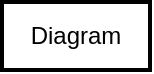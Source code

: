 <mxfile version="22.1.12" type="github">
  <diagram name="Page-1" id="-1JMlEwGhdC_pAs3ZivB">
    <mxGraphModel>
      <root>
        <mxCell id="0" />
        <mxCell id="1" parent="0" />
        <mxCell id="2" value="Diagram" style="whiteSpace=wrap;strokeWidth=2;" vertex="1" parent="1">
          <mxGeometry width="74" height="34" as="geometry" />
        </mxCell>
      </root>
    </mxGraphModel>
  </diagram>
</mxfile>
